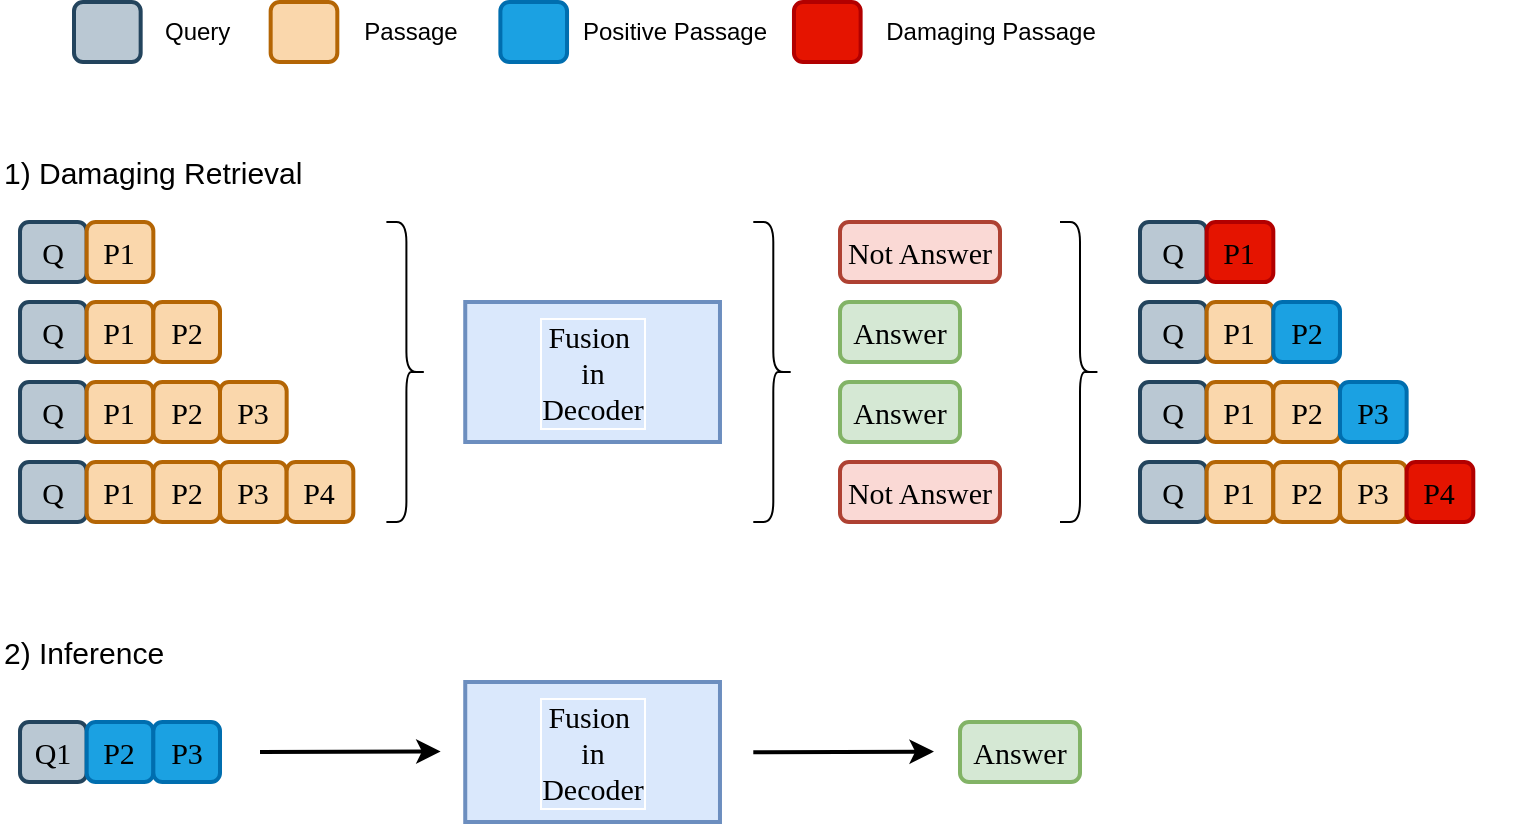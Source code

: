 <mxfile version="20.8.8" type="github">
  <diagram name="Page-1" id="c7558073-3199-34d8-9f00-42111426c3f3">
    <mxGraphModel dx="1536" dy="2248" grid="1" gridSize="10" guides="1" tooltips="1" connect="1" arrows="1" fold="1" page="1" pageScale="1" pageWidth="800" pageHeight="470" background="#ffffff" math="1" shadow="0">
      <root>
        <mxCell id="0" />
        <mxCell id="1" parent="0" />
        <mxCell id="qdXo3zB0D8pWe7C85Ixu-253" value="" style="group" vertex="1" connectable="0" parent="1">
          <mxGeometry x="21" y="-1380" width="758" height="410" as="geometry" />
        </mxCell>
        <mxCell id="qdXo3zB0D8pWe7C85Ixu-3" value="Fusion&amp;nbsp;&lt;br&gt;in&lt;br&gt;Decoder" style="rounded=0;whiteSpace=wrap;html=1;strokeWidth=2;fontFamily=Times New Roman;fontSize=15;labelBorderColor=#FFFFFF;fillColor=#dae8fc;strokeColor=#6c8ebf;direction=south;" vertex="1" parent="qdXo3zB0D8pWe7C85Ixu-253">
          <mxGeometry x="232.62" y="150" width="127.37" height="70" as="geometry" />
        </mxCell>
        <mxCell id="qdXo3zB0D8pWe7C85Ixu-7" value="Query&amp;nbsp;" style="text;html=1;align=center;verticalAlign=middle;resizable=0;points=[];autosize=1;strokeColor=none;fillColor=none;" vertex="1" parent="qdXo3zB0D8pWe7C85Ixu-253">
          <mxGeometry x="70.33" width="60" height="30" as="geometry" />
        </mxCell>
        <mxCell id="qdXo3zB0D8pWe7C85Ixu-84" value="" style="rounded=1;whiteSpace=wrap;html=1;strokeWidth=2;fontFamily=Times New Roman;fontSize=15;fillColor=#fad7ac;strokeColor=#b46504;" vertex="1" parent="qdXo3zB0D8pWe7C85Ixu-253">
          <mxGeometry x="135.33" width="33.33" height="30" as="geometry" />
        </mxCell>
        <mxCell id="qdXo3zB0D8pWe7C85Ixu-85" value="Passage" style="text;html=1;align=center;verticalAlign=middle;resizable=0;points=[];autosize=1;strokeColor=none;fillColor=none;" vertex="1" parent="qdXo3zB0D8pWe7C85Ixu-253">
          <mxGeometry x="170.33" width="70" height="30" as="geometry" />
        </mxCell>
        <mxCell id="qdXo3zB0D8pWe7C85Ixu-86" value="" style="rounded=1;whiteSpace=wrap;html=1;strokeWidth=2;fontFamily=Times New Roman;fontSize=15;fillColor=#1ba1e2;strokeColor=#006EAF;fontColor=#ffffff;" vertex="1" parent="qdXo3zB0D8pWe7C85Ixu-253">
          <mxGeometry x="250.19" width="33.33" height="30" as="geometry" />
        </mxCell>
        <mxCell id="qdXo3zB0D8pWe7C85Ixu-87" value="Positive Passage" style="text;html=1;align=center;verticalAlign=middle;resizable=0;points=[];autosize=1;strokeColor=none;fillColor=none;" vertex="1" parent="qdXo3zB0D8pWe7C85Ixu-253">
          <mxGeometry x="276.98" width="120" height="30" as="geometry" />
        </mxCell>
        <mxCell id="qdXo3zB0D8pWe7C85Ixu-88" value="" style="rounded=1;whiteSpace=wrap;html=1;strokeWidth=2;fontFamily=Times New Roman;fontSize=15;fillColor=#e51400;strokeColor=#B20000;fontColor=#ffffff;" vertex="1" parent="qdXo3zB0D8pWe7C85Ixu-253">
          <mxGeometry x="396.98" width="33.33" height="30" as="geometry" />
        </mxCell>
        <mxCell id="qdXo3zB0D8pWe7C85Ixu-89" value="Damaging Passage" style="text;html=1;align=center;verticalAlign=middle;resizable=0;points=[];autosize=1;strokeColor=none;fillColor=none;" vertex="1" parent="qdXo3zB0D8pWe7C85Ixu-253">
          <mxGeometry x="430.31" width="130" height="30" as="geometry" />
        </mxCell>
        <mxCell id="qdXo3zB0D8pWe7C85Ixu-92" value="" style="rounded=1;whiteSpace=wrap;html=1;strokeWidth=2;fontFamily=Times New Roman;fontSize=15;fillColor=#bac8d3;strokeColor=#23445d;" vertex="1" parent="qdXo3zB0D8pWe7C85Ixu-253">
          <mxGeometry x="37" width="33.33" height="30" as="geometry" />
        </mxCell>
        <mxCell id="qdXo3zB0D8pWe7C85Ixu-105" value="Q" style="rounded=1;whiteSpace=wrap;html=1;strokeWidth=2;fontFamily=Times New Roman;fontSize=15;fillColor=#bac8d3;strokeColor=#23445d;" vertex="1" parent="qdXo3zB0D8pWe7C85Ixu-253">
          <mxGeometry x="10.01" y="110" width="33.33" height="30" as="geometry" />
        </mxCell>
        <mxCell id="qdXo3zB0D8pWe7C85Ixu-106" value="P1" style="rounded=1;whiteSpace=wrap;html=1;strokeWidth=2;fontFamily=Times New Roman;fontSize=15;fillColor=#fad7ac;strokeColor=#b46504;" vertex="1" parent="qdXo3zB0D8pWe7C85Ixu-253">
          <mxGeometry x="43.34" y="110" width="33.33" height="30" as="geometry" />
        </mxCell>
        <mxCell id="qdXo3zB0D8pWe7C85Ixu-107" value="Q" style="rounded=1;whiteSpace=wrap;html=1;strokeWidth=2;fontFamily=Times New Roman;fontSize=15;fillColor=#bac8d3;strokeColor=#23445d;" vertex="1" parent="qdXo3zB0D8pWe7C85Ixu-253">
          <mxGeometry x="10.01" y="150" width="33.33" height="30" as="geometry" />
        </mxCell>
        <mxCell id="qdXo3zB0D8pWe7C85Ixu-108" value="P1" style="rounded=1;whiteSpace=wrap;html=1;strokeWidth=2;fontFamily=Times New Roman;fontSize=15;fillColor=#fad7ac;strokeColor=#b46504;" vertex="1" parent="qdXo3zB0D8pWe7C85Ixu-253">
          <mxGeometry x="43.34" y="150" width="33.33" height="30" as="geometry" />
        </mxCell>
        <mxCell id="qdXo3zB0D8pWe7C85Ixu-109" value="P2" style="rounded=1;whiteSpace=wrap;html=1;strokeWidth=2;fontFamily=Times New Roman;fontSize=15;fillColor=#fad7ac;strokeColor=#b46504;" vertex="1" parent="qdXo3zB0D8pWe7C85Ixu-253">
          <mxGeometry x="76.67" y="150" width="33.33" height="30" as="geometry" />
        </mxCell>
        <mxCell id="qdXo3zB0D8pWe7C85Ixu-111" value="Q" style="rounded=1;whiteSpace=wrap;html=1;strokeWidth=2;fontFamily=Times New Roman;fontSize=15;fillColor=#bac8d3;strokeColor=#23445d;" vertex="1" parent="qdXo3zB0D8pWe7C85Ixu-253">
          <mxGeometry x="10.01" y="190" width="33.33" height="30" as="geometry" />
        </mxCell>
        <mxCell id="qdXo3zB0D8pWe7C85Ixu-112" value="P1" style="rounded=1;whiteSpace=wrap;html=1;strokeWidth=2;fontFamily=Times New Roman;fontSize=15;fillColor=#fad7ac;strokeColor=#b46504;" vertex="1" parent="qdXo3zB0D8pWe7C85Ixu-253">
          <mxGeometry x="43.34" y="190" width="33.33" height="30" as="geometry" />
        </mxCell>
        <mxCell id="qdXo3zB0D8pWe7C85Ixu-113" value="P2" style="rounded=1;whiteSpace=wrap;html=1;strokeWidth=2;fontFamily=Times New Roman;fontSize=15;fillColor=#fad7ac;strokeColor=#b46504;" vertex="1" parent="qdXo3zB0D8pWe7C85Ixu-253">
          <mxGeometry x="76.67" y="190" width="33.33" height="30" as="geometry" />
        </mxCell>
        <mxCell id="qdXo3zB0D8pWe7C85Ixu-114" value="P3" style="rounded=1;whiteSpace=wrap;html=1;strokeWidth=2;fontFamily=Times New Roman;fontSize=15;fillColor=#fad7ac;strokeColor=#b46504;" vertex="1" parent="qdXo3zB0D8pWe7C85Ixu-253">
          <mxGeometry x="110" y="190" width="33.33" height="30" as="geometry" />
        </mxCell>
        <mxCell id="qdXo3zB0D8pWe7C85Ixu-115" value="Q" style="rounded=1;whiteSpace=wrap;html=1;strokeWidth=2;fontFamily=Times New Roman;fontSize=15;fillColor=#bac8d3;strokeColor=#23445d;" vertex="1" parent="qdXo3zB0D8pWe7C85Ixu-253">
          <mxGeometry x="10.01" y="230" width="33.33" height="30" as="geometry" />
        </mxCell>
        <mxCell id="qdXo3zB0D8pWe7C85Ixu-116" value="P1" style="rounded=1;whiteSpace=wrap;html=1;strokeWidth=2;fontFamily=Times New Roman;fontSize=15;fillColor=#fad7ac;strokeColor=#b46504;" vertex="1" parent="qdXo3zB0D8pWe7C85Ixu-253">
          <mxGeometry x="43.34" y="230" width="33.33" height="30" as="geometry" />
        </mxCell>
        <mxCell id="qdXo3zB0D8pWe7C85Ixu-117" value="P2" style="rounded=1;whiteSpace=wrap;html=1;strokeWidth=2;fontFamily=Times New Roman;fontSize=15;fillColor=#fad7ac;strokeColor=#b46504;" vertex="1" parent="qdXo3zB0D8pWe7C85Ixu-253">
          <mxGeometry x="76.67" y="230" width="33.33" height="30" as="geometry" />
        </mxCell>
        <mxCell id="qdXo3zB0D8pWe7C85Ixu-118" value="P3" style="rounded=1;whiteSpace=wrap;html=1;strokeWidth=2;fontFamily=Times New Roman;fontSize=15;fillColor=#fad7ac;strokeColor=#b46504;" vertex="1" parent="qdXo3zB0D8pWe7C85Ixu-253">
          <mxGeometry x="110" y="230" width="33.33" height="30" as="geometry" />
        </mxCell>
        <mxCell id="qdXo3zB0D8pWe7C85Ixu-119" value="P4" style="rounded=1;whiteSpace=wrap;html=1;strokeWidth=2;fontFamily=Times New Roman;fontSize=15;fillColor=#fad7ac;strokeColor=#b46504;" vertex="1" parent="qdXo3zB0D8pWe7C85Ixu-253">
          <mxGeometry x="143.33" y="230" width="33.33" height="30" as="geometry" />
        </mxCell>
        <mxCell id="qdXo3zB0D8pWe7C85Ixu-126" value="" style="shape=curlyBracket;whiteSpace=wrap;html=1;rounded=1;flipH=1;labelPosition=right;verticalLabelPosition=middle;align=left;verticalAlign=middle;" vertex="1" parent="qdXo3zB0D8pWe7C85Ixu-253">
          <mxGeometry x="193.2" y="110" width="20" height="150" as="geometry" />
        </mxCell>
        <mxCell id="qdXo3zB0D8pWe7C85Ixu-129" value="Not Answer" style="rounded=1;whiteSpace=wrap;html=1;strokeWidth=2;fontFamily=Times New Roman;fontSize=15;fillColor=#fad9d5;strokeColor=#ae4132;" vertex="1" parent="qdXo3zB0D8pWe7C85Ixu-253">
          <mxGeometry x="420" y="110" width="80" height="30" as="geometry" />
        </mxCell>
        <mxCell id="qdXo3zB0D8pWe7C85Ixu-131" value="Answer" style="rounded=1;whiteSpace=wrap;html=1;strokeWidth=2;fontFamily=Times New Roman;fontSize=15;fillColor=#d5e8d4;strokeColor=#82b366;" vertex="1" parent="qdXo3zB0D8pWe7C85Ixu-253">
          <mxGeometry x="420" y="150" width="60" height="30" as="geometry" />
        </mxCell>
        <mxCell id="qdXo3zB0D8pWe7C85Ixu-132" value="Answer" style="rounded=1;whiteSpace=wrap;html=1;strokeWidth=2;fontFamily=Times New Roman;fontSize=15;fillColor=#d5e8d4;strokeColor=#82b366;" vertex="1" parent="qdXo3zB0D8pWe7C85Ixu-253">
          <mxGeometry x="420" y="190" width="60" height="30" as="geometry" />
        </mxCell>
        <mxCell id="qdXo3zB0D8pWe7C85Ixu-134" value="Not Answer" style="rounded=1;whiteSpace=wrap;html=1;strokeWidth=2;fontFamily=Times New Roman;fontSize=15;fillColor=#fad9d5;strokeColor=#ae4132;" vertex="1" parent="qdXo3zB0D8pWe7C85Ixu-253">
          <mxGeometry x="420" y="230" width="80" height="30" as="geometry" />
        </mxCell>
        <mxCell id="qdXo3zB0D8pWe7C85Ixu-136" value="Q" style="rounded=1;whiteSpace=wrap;html=1;strokeWidth=2;fontFamily=Times New Roman;fontSize=15;fillColor=#bac8d3;strokeColor=#23445d;" vertex="1" parent="qdXo3zB0D8pWe7C85Ixu-253">
          <mxGeometry x="570" y="110" width="33.33" height="30" as="geometry" />
        </mxCell>
        <mxCell id="qdXo3zB0D8pWe7C85Ixu-137" value="P1" style="rounded=1;whiteSpace=wrap;html=1;strokeWidth=2;fontFamily=Times New Roman;fontSize=15;fillColor=#e51400;strokeColor=#B20000;fontColor=#000000;" vertex="1" parent="qdXo3zB0D8pWe7C85Ixu-253">
          <mxGeometry x="603.33" y="110" width="33.33" height="30" as="geometry" />
        </mxCell>
        <mxCell id="qdXo3zB0D8pWe7C85Ixu-138" value="Q" style="rounded=1;whiteSpace=wrap;html=1;strokeWidth=2;fontFamily=Times New Roman;fontSize=15;fillColor=#bac8d3;strokeColor=#23445d;" vertex="1" parent="qdXo3zB0D8pWe7C85Ixu-253">
          <mxGeometry x="570" y="150" width="33.33" height="30" as="geometry" />
        </mxCell>
        <mxCell id="qdXo3zB0D8pWe7C85Ixu-139" value="P1" style="rounded=1;whiteSpace=wrap;html=1;strokeWidth=2;fontFamily=Times New Roman;fontSize=15;fillColor=#fad7ac;strokeColor=#b46504;" vertex="1" parent="qdXo3zB0D8pWe7C85Ixu-253">
          <mxGeometry x="603.33" y="150" width="33.33" height="30" as="geometry" />
        </mxCell>
        <mxCell id="qdXo3zB0D8pWe7C85Ixu-140" value="P2" style="rounded=1;whiteSpace=wrap;html=1;strokeWidth=2;fontFamily=Times New Roman;fontSize=15;fillColor=#1ba1e2;strokeColor=#006EAF;fontColor=#000000;" vertex="1" parent="qdXo3zB0D8pWe7C85Ixu-253">
          <mxGeometry x="636.66" y="150" width="33.33" height="30" as="geometry" />
        </mxCell>
        <mxCell id="qdXo3zB0D8pWe7C85Ixu-141" value="Q" style="rounded=1;whiteSpace=wrap;html=1;strokeWidth=2;fontFamily=Times New Roman;fontSize=15;fillColor=#bac8d3;strokeColor=#23445d;" vertex="1" parent="qdXo3zB0D8pWe7C85Ixu-253">
          <mxGeometry x="570" y="190" width="33.33" height="30" as="geometry" />
        </mxCell>
        <mxCell id="qdXo3zB0D8pWe7C85Ixu-142" value="P1" style="rounded=1;whiteSpace=wrap;html=1;strokeWidth=2;fontFamily=Times New Roman;fontSize=15;fillColor=#fad7ac;strokeColor=#b46504;" vertex="1" parent="qdXo3zB0D8pWe7C85Ixu-253">
          <mxGeometry x="603.33" y="190" width="33.33" height="30" as="geometry" />
        </mxCell>
        <mxCell id="qdXo3zB0D8pWe7C85Ixu-143" value="P2" style="rounded=1;whiteSpace=wrap;html=1;strokeWidth=2;fontFamily=Times New Roman;fontSize=15;fillColor=#fad7ac;strokeColor=#b46504;" vertex="1" parent="qdXo3zB0D8pWe7C85Ixu-253">
          <mxGeometry x="636.66" y="190" width="33.33" height="30" as="geometry" />
        </mxCell>
        <mxCell id="qdXo3zB0D8pWe7C85Ixu-144" value="P3" style="rounded=1;whiteSpace=wrap;html=1;strokeWidth=2;fontFamily=Times New Roman;fontSize=15;fillColor=#1ba1e2;strokeColor=#006EAF;fontColor=#000000;" vertex="1" parent="qdXo3zB0D8pWe7C85Ixu-253">
          <mxGeometry x="669.99" y="190" width="33.33" height="30" as="geometry" />
        </mxCell>
        <mxCell id="qdXo3zB0D8pWe7C85Ixu-145" value="Q" style="rounded=1;whiteSpace=wrap;html=1;strokeWidth=2;fontFamily=Times New Roman;fontSize=15;fillColor=#bac8d3;strokeColor=#23445d;" vertex="1" parent="qdXo3zB0D8pWe7C85Ixu-253">
          <mxGeometry x="570" y="230" width="33.33" height="30" as="geometry" />
        </mxCell>
        <mxCell id="qdXo3zB0D8pWe7C85Ixu-146" value="P1" style="rounded=1;whiteSpace=wrap;html=1;strokeWidth=2;fontFamily=Times New Roman;fontSize=15;fillColor=#fad7ac;strokeColor=#b46504;" vertex="1" parent="qdXo3zB0D8pWe7C85Ixu-253">
          <mxGeometry x="603.33" y="230" width="33.33" height="30" as="geometry" />
        </mxCell>
        <mxCell id="qdXo3zB0D8pWe7C85Ixu-147" value="P2" style="rounded=1;whiteSpace=wrap;html=1;strokeWidth=2;fontFamily=Times New Roman;fontSize=15;fillColor=#fad7ac;strokeColor=#b46504;" vertex="1" parent="qdXo3zB0D8pWe7C85Ixu-253">
          <mxGeometry x="636.66" y="230" width="33.33" height="30" as="geometry" />
        </mxCell>
        <mxCell id="qdXo3zB0D8pWe7C85Ixu-148" value="P3" style="rounded=1;whiteSpace=wrap;html=1;strokeWidth=2;fontFamily=Times New Roman;fontSize=15;fillColor=#fad7ac;strokeColor=#b46504;" vertex="1" parent="qdXo3zB0D8pWe7C85Ixu-253">
          <mxGeometry x="669.99" y="230" width="33.33" height="30" as="geometry" />
        </mxCell>
        <mxCell id="qdXo3zB0D8pWe7C85Ixu-149" value="" style="shape=image;html=1;verticalAlign=top;verticalLabelPosition=bottom;labelBackgroundColor=#ffffff;imageAspect=0;aspect=fixed;image=https://cdn1.iconfinder.com/data/icons/social-media-vol-3/24/_x-128.png" vertex="1" parent="qdXo3zB0D8pWe7C85Ixu-253">
          <mxGeometry x="630" y="100" width="28" height="28" as="geometry" />
        </mxCell>
        <mxCell id="qdXo3zB0D8pWe7C85Ixu-150" value="P4" style="rounded=1;whiteSpace=wrap;html=1;strokeWidth=2;fontFamily=Times New Roman;fontSize=15;fillColor=#e51400;strokeColor=#B20000;fontColor=#000000;" vertex="1" parent="qdXo3zB0D8pWe7C85Ixu-253">
          <mxGeometry x="703.32" y="230" width="33.33" height="30" as="geometry" />
        </mxCell>
        <mxCell id="qdXo3zB0D8pWe7C85Ixu-151" value="" style="shape=image;html=1;verticalAlign=top;verticalLabelPosition=bottom;labelBackgroundColor=#ffffff;imageAspect=0;aspect=fixed;image=https://cdn1.iconfinder.com/data/icons/social-media-vol-3/24/_x-128.png" vertex="1" parent="qdXo3zB0D8pWe7C85Ixu-253">
          <mxGeometry x="730" y="220" width="28" height="28" as="geometry" />
        </mxCell>
        <mxCell id="qdXo3zB0D8pWe7C85Ixu-219" value="" style="shape=curlyBracket;whiteSpace=wrap;html=1;rounded=1;flipH=1;labelPosition=right;verticalLabelPosition=middle;align=left;verticalAlign=middle;" vertex="1" parent="qdXo3zB0D8pWe7C85Ixu-253">
          <mxGeometry x="376.65" y="110" width="20" height="150" as="geometry" />
        </mxCell>
        <mxCell id="qdXo3zB0D8pWe7C85Ixu-220" value="" style="shape=curlyBracket;whiteSpace=wrap;html=1;rounded=1;flipH=1;labelPosition=right;verticalLabelPosition=middle;align=left;verticalAlign=middle;" vertex="1" parent="qdXo3zB0D8pWe7C85Ixu-253">
          <mxGeometry x="530" y="110" width="20" height="150" as="geometry" />
        </mxCell>
        <mxCell id="qdXo3zB0D8pWe7C85Ixu-221" value="Q1" style="rounded=1;whiteSpace=wrap;html=1;strokeWidth=2;fontFamily=Times New Roman;fontSize=15;fillColor=#bac8d3;strokeColor=#23445d;" vertex="1" parent="qdXo3zB0D8pWe7C85Ixu-253">
          <mxGeometry x="10.01" y="360" width="33.33" height="30" as="geometry" />
        </mxCell>
        <mxCell id="qdXo3zB0D8pWe7C85Ixu-223" value="P2" style="rounded=1;whiteSpace=wrap;html=1;strokeWidth=2;fontFamily=Times New Roman;fontSize=15;fillColor=#1ba1e2;strokeColor=#006EAF;fontColor=#000000;" vertex="1" parent="qdXo3zB0D8pWe7C85Ixu-253">
          <mxGeometry x="43.34" y="360" width="33.33" height="30" as="geometry" />
        </mxCell>
        <mxCell id="qdXo3zB0D8pWe7C85Ixu-224" value="P3" style="rounded=1;whiteSpace=wrap;html=1;strokeWidth=2;fontFamily=Times New Roman;fontSize=15;fillColor=#1ba1e2;strokeColor=#006EAF;fontColor=#000000;" vertex="1" parent="qdXo3zB0D8pWe7C85Ixu-253">
          <mxGeometry x="76.67" y="360" width="33.33" height="30" as="geometry" />
        </mxCell>
        <mxCell id="qdXo3zB0D8pWe7C85Ixu-245" value="Fusion&amp;nbsp;&lt;br&gt;in&lt;br&gt;Decoder" style="rounded=0;whiteSpace=wrap;html=1;strokeWidth=2;fontFamily=Times New Roman;fontSize=15;labelBorderColor=#FFFFFF;fillColor=#dae8fc;strokeColor=#6c8ebf;direction=south;" vertex="1" parent="qdXo3zB0D8pWe7C85Ixu-253">
          <mxGeometry x="232.62" y="340" width="127.37" height="70" as="geometry" />
        </mxCell>
        <mxCell id="qdXo3zB0D8pWe7C85Ixu-246" value="" style="endArrow=classic;html=1;rounded=0;strokeWidth=2;fontColor=#000000;" edge="1" parent="qdXo3zB0D8pWe7C85Ixu-253">
          <mxGeometry width="50" height="50" relative="1" as="geometry">
            <mxPoint x="130" y="375" as="sourcePoint" />
            <mxPoint x="220.33" y="374.69" as="targetPoint" />
          </mxGeometry>
        </mxCell>
        <mxCell id="qdXo3zB0D8pWe7C85Ixu-249" value="&lt;font style=&quot;font-size: 15px;&quot;&gt;1) Damaging Retrieval&lt;/font&gt;" style="text;html=1;strokeColor=none;fillColor=none;align=left;verticalAlign=middle;whiteSpace=wrap;rounded=0;fontColor=#000000;" vertex="1" parent="qdXo3zB0D8pWe7C85Ixu-253">
          <mxGeometry y="70" width="219.99" height="30" as="geometry" />
        </mxCell>
        <mxCell id="qdXo3zB0D8pWe7C85Ixu-250" value="&lt;font style=&quot;font-size: 15px;&quot;&gt;2) Inference&lt;/font&gt;" style="text;html=1;strokeColor=none;fillColor=none;align=left;verticalAlign=middle;whiteSpace=wrap;rounded=0;fontColor=#000000;" vertex="1" parent="qdXo3zB0D8pWe7C85Ixu-253">
          <mxGeometry y="310" width="219.99" height="30" as="geometry" />
        </mxCell>
        <mxCell id="qdXo3zB0D8pWe7C85Ixu-251" value="" style="endArrow=classic;html=1;rounded=0;strokeWidth=2;fontColor=#000000;" edge="1" parent="qdXo3zB0D8pWe7C85Ixu-253">
          <mxGeometry width="50" height="50" relative="1" as="geometry">
            <mxPoint x="376.65" y="375.1" as="sourcePoint" />
            <mxPoint x="466.98" y="374.79" as="targetPoint" />
          </mxGeometry>
        </mxCell>
        <mxCell id="qdXo3zB0D8pWe7C85Ixu-252" value="Answer" style="rounded=1;whiteSpace=wrap;html=1;strokeWidth=2;fontFamily=Times New Roman;fontSize=15;fillColor=#d5e8d4;strokeColor=#82b366;" vertex="1" parent="qdXo3zB0D8pWe7C85Ixu-253">
          <mxGeometry x="480" y="360" width="60" height="30" as="geometry" />
        </mxCell>
      </root>
    </mxGraphModel>
  </diagram>
</mxfile>
